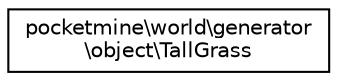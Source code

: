 digraph "Graphical Class Hierarchy"
{
 // INTERACTIVE_SVG=YES
 // LATEX_PDF_SIZE
  edge [fontname="Helvetica",fontsize="10",labelfontname="Helvetica",labelfontsize="10"];
  node [fontname="Helvetica",fontsize="10",shape=record];
  rankdir="LR";
  Node0 [label="pocketmine\\world\\generator\l\\object\\TallGrass",height=0.2,width=0.4,color="black", fillcolor="white", style="filled",URL="$d1/de9/classpocketmine_1_1world_1_1generator_1_1object_1_1_tall_grass.html",tooltip=" "];
}
